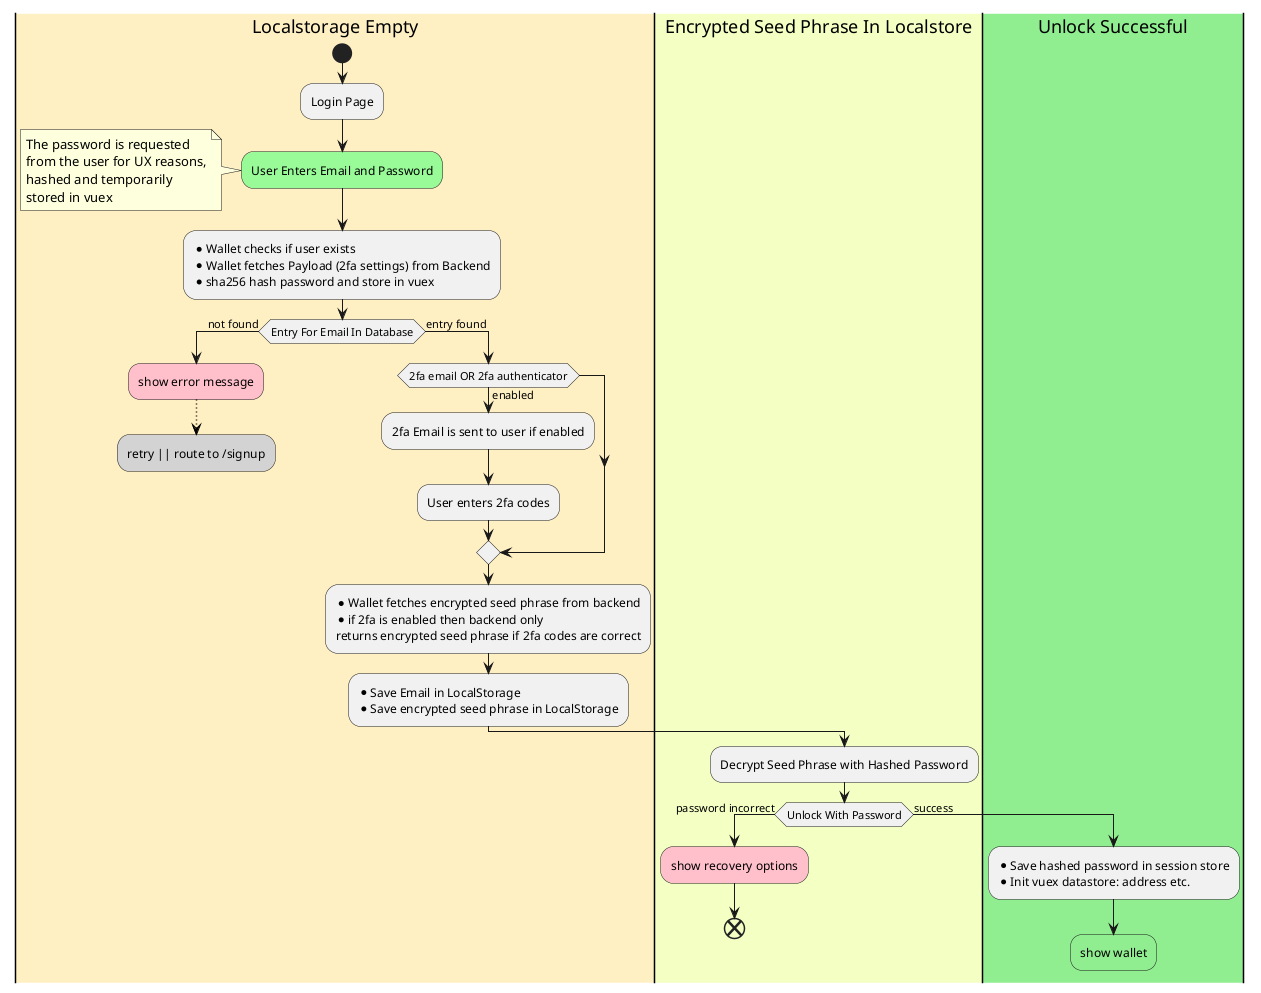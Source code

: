 @startuml

|#fff0c4|Localstorage Empty|
start
:Login Page;
#palegreen:User Enters Email and Password;
note left
    The password is requested
    from the user for UX reasons,
    hashed and temporarily
    stored in vuex
end note
:* Wallet checks if user exists
* Wallet fetches Payload (2fa settings) from Backend
* sha256 hash password and store in vuex;
if(Entry For Email In Database) then (not found)
    #pink:show error message;
    -[#black,dotted]->

    #lightgrey:retry || route to /signup;
    kill;

else  (entry found)
	if (2fa email OR 2fa authenticator) then (enabled)
    	:2fa Email is sent to user if enabled;
        :User enters 2fa codes;
    endif
    :* Wallet fetches encrypted seed phrase from backend
    * if 2fa is enabled then backend only 
    returns encrypted seed phrase if 2fa codes are correct;
    :* Save Email in LocalStorage
    * Save encrypted seed phrase in LocalStorage;

    |#f4ffc4|Encrypted Seed Phrase In Localstore|

    :Decrypt Seed Phrase with Hashed Password;
    if(Unlock With Password) then (password incorrect)
        #pink:show recovery options;
        end;
    else (success)
        |#lightgreen|Unlock Successful|
        :* Save hashed password in session store
        * Init vuex datastore: address etc.;
        #lightgreen:show wallet;
        kill;
    endif
endif

@enduml
